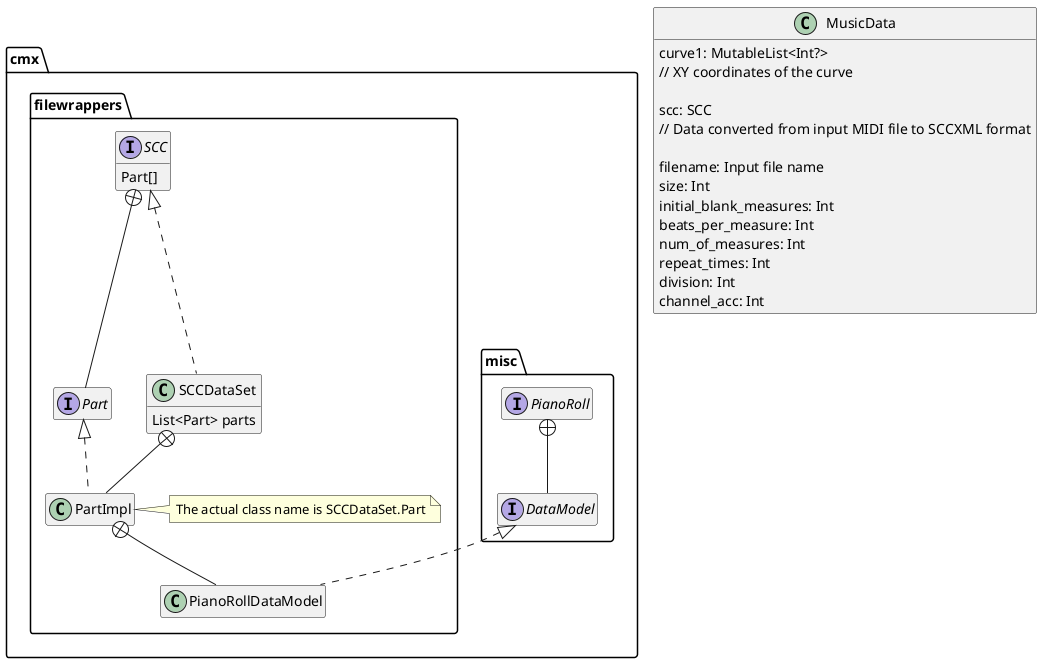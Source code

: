 @startuml
'https://plantuml.com/class-diagram
hide empty members

class MusicData {
    curve1: MutableList<Int?>
    // XY coordinates of the curve

    scc: SCC
    // Data converted from input MIDI file to SCCXML format

    filename: Input file name
    size: Int
    initial_blank_measures: Int
    beats_per_measure: Int
    num_of_measures: Int
    repeat_times: Int
    division: Int
    channel_acc: Int
}

package "cmx.misc" {
    interface PianoRoll {
    }
    interface DataModel
    PianoRoll +-- DataModel
}
package "cmx.filewrappers" {
    interface SCC {
        Part[]
    }
    interface Part
    SCC +-- Part
    class SCCDataSet implements SCC {
        List<Part> parts
    }
    class PartImpl implements Part
    SCCDataSet +-- PartImpl
    note right of PartImpl
        The actual class name is SCCDataSet.Part
    end note

    class PianoRollDataModel implements cmx.misc.DataModel
    PartImpl +-- PianoRollDataModel
}

@enduml
